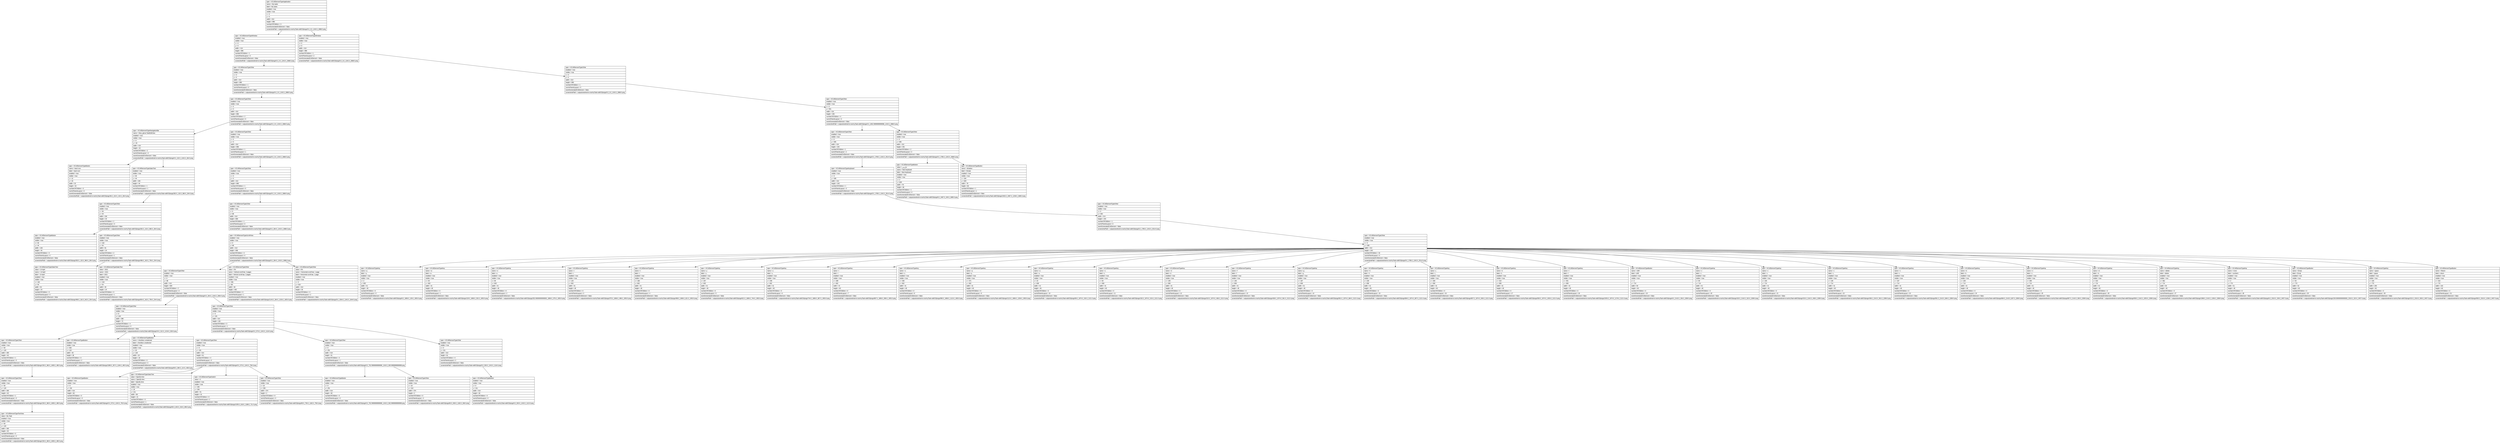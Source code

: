 digraph Layout {

	node [shape=record fontname=Arial];

	0	[label="{type = XCUIElementTypeApplication\l|name = My tasks\l|label = My tasks\l|enabled = true\l|visible = true\l|x = 0\l|y = 0\l|width = 414\l|height = 896\l|numberOfChildren = 3\l|eventGeneratedOnElement = false \l|screenshotPath = outputs/android-to-ios/myTask-edit/S3/pngs/0.0_0.0_1242.0_2688.0.png\l}"]
	1	[label="{type = XCUIElementTypeWindow\l|enabled = true\l|visible = true\l|x = 0\l|y = 0\l|width = 414\l|height = 896\l|numberOfChildren = 1\l|numInParentLayout = 0\l|eventGeneratedOnElement = false \l|screenshotPath = outputs/android-to-ios/myTask-edit/S3/pngs/0.0_0.0_1242.0_2688.0.png\l}"]
	2	[label="{type = XCUIElementTypeWindow\l|enabled = true\l|visible = true\l|x = 0\l|y = 0\l|width = 414\l|height = 896\l|numberOfChildren = 1\l|numInParentLayout = 2\l|eventGeneratedOnElement = false \l|screenshotPath = outputs/android-to-ios/myTask-edit/S3/pngs/0.0_0.0_1242.0_2688.0.png\l}"]
	3	[label="{type = XCUIElementTypeOther\l|enabled = true\l|visible = true\l|x = 0\l|y = 0\l|width = 414\l|height = 896\l|numberOfChildren = 1\l|numInParentLayout = 0\l|eventGeneratedOnElement = false \l|screenshotPath = outputs/android-to-ios/myTask-edit/S3/pngs/0.0_0.0_1242.0_2688.0.png\l}"]
	4	[label="{type = XCUIElementTypeOther\l|enabled = true\l|visible = true\l|x = 0\l|y = 0\l|width = 414\l|height = 896\l|numberOfChildren = 1\l|numInParentLayout = 0\l|eventGeneratedOnElement = false \l|screenshotPath = outputs/android-to-ios/myTask-edit/S3/pngs/0.0_0.0_1242.0_2688.0.png\l}"]
	5	[label="{type = XCUIElementTypeOther\l|enabled = true\l|visible = true\l|x = 0\l|y = 0\l|width = 414\l|height = 896\l|numberOfChildren = 2\l|numInParentLayout = 0\l|eventGeneratedOnElement = false \l|screenshotPath = outputs/android-to-ios/myTask-edit/S3/pngs/0.0_0.0_1242.0_2688.0.png\l}"]
	6	[label="{type = XCUIElementTypeOther\l|enabled = true\l|visible = true\l|x = 0\l|y = 551\l|width = 414\l|height = 345\l|numberOfChildren = 4\l|numInParentLayout = 0\l|eventGeneratedOnElement = false \l|screenshotPath = outputs/android-to-ios/myTask-edit/S3/pngs/0.0_1652.9999999999998_1242.0_2688.0.png\l}"]
	7	[label="{type = XCUIElementTypeNavigationBar\l|name = Мои_Дела.TaskEditView\l|enabled = true\l|visible = true\l|x = 0\l|y = 44\l|width = 414\l|height = 44\l|numberOfChildren = 2\l|numInParentLayout = 0\l|eventGeneratedOnElement = false \l|screenshotPath = outputs/android-to-ios/myTask-edit/S3/pngs/0.0_132.0_1242.0_264.0.png\l}"]
	8	[label="{type = XCUIElementTypeOther\l|enabled = true\l|visible = true\l|x = 0\l|y = 0\l|width = 414\l|height = 896\l|numberOfChildren = 1\l|numInParentLayout = 1\l|eventGeneratedOnElement = false \l|screenshotPath = outputs/android-to-ios/myTask-edit/S3/pngs/0.0_0.0_1242.0_2688.0.png\l}"]
	9	[label="{type = XCUIElementTypeOther\l|enabled = true\l|visible = true\l|x = 0\l|y = 595\l|width = 414\l|height = 243\l|numberOfChildren = 1\l|numInParentLayout = 2\l|eventGeneratedOnElement = false \l|screenshotPath = outputs/android-to-ios/myTask-edit/S3/pngs/0.0_1785.0_1242.0_2514.0.png\l}"]
	10	[label="{type = XCUIElementTypeOther\l|enabled = true\l|visible = true\l|x = 0\l|y = 595\l|width = 414\l|height = 301\l|numberOfChildren = 2\l|numInParentLayout = 3\l|eventGeneratedOnElement = false \l|screenshotPath = outputs/android-to-ios/myTask-edit/S3/pngs/0.0_1785.0_1242.0_2688.0.png\l}"]
	11	[label="{type = XCUIElementTypeButton\l|name = back icon\l|label = back icon\l|enabled = true\l|visible = true\l|x = 12\l|y = 44\l|width = 32\l|height = 44\l|numberOfChildren = 0\l|numInParentLayout = 0\l|eventGeneratedOnElement = false \l|screenshotPath = outputs/android-to-ios/myTask-edit/S3/pngs/36.0_132.0_132.0_264.0.png\l}"]
	12	[label="{type = XCUIElementTypeStaticText\l|enabled = true\l|visible = true\l|x = 94\l|y = 44\l|width = 226\l|height = 44\l|numberOfChildren = 1\l|numInParentLayout = 1\l|eventGeneratedOnElement = false \l|screenshotPath = outputs/android-to-ios/myTask-edit/S3/pngs/282.0_132.0_960.0_264.0.png\l}"]
	13	[label="{type = XCUIElementTypeOther\l|enabled = true\l|visible = true\l|x = 0\l|y = 0\l|width = 414\l|height = 896\l|numberOfChildren = 1\l|numInParentLayout = 0\l|eventGeneratedOnElement = false \l|screenshotPath = outputs/android-to-ios/myTask-edit/S3/pngs/0.0_0.0_1242.0_2688.0.png\l}"]
	14	[label="{type = XCUIElementTypeKeyboard\l|enabled = true\l|visible = true\l|x = 0\l|y = 595\l|width = 414\l|height = 243\l|numberOfChildren = 1\l|numInParentLayout = 0\l|eventGeneratedOnElement = false \l|screenshotPath = outputs/android-to-ios/myTask-edit/S3/pngs/0.0_1785.0_1242.0_2514.0.png\l}"]
	15	[label="{type = XCUIElementTypeButton\l|value = فارسی\l|name = Next keyboard\l|label = Next keyboard\l|enabled = true\l|visible = true\l|x = 2\l|y = 829\l|width = 78\l|height = 66\l|numberOfChildren = 1\l|numInParentLayout = 0\l|eventGeneratedOnElement = false \l|screenshotPath = outputs/android-to-ios/myTask-edit/S3/pngs/6.0_2487.0_240.0_2685.0.png\l}"]
	16	[label="{type = XCUIElementTypeButton\l|name = dictation\l|label = Dictate\l|enabled = true\l|visible = true\l|x = 334\l|y = 829\l|width = 78\l|height = 66\l|numberOfChildren = 1\l|numInParentLayout = 1\l|eventGeneratedOnElement = false \l|screenshotPath = outputs/android-to-ios/myTask-edit/S3/pngs/1002.0_2487.0_1236.0_2685.0.png\l}"]
	17	[label="{type = XCUIElementTypeOther\l|enabled = true\l|visible = true\l|x = 94\l|y = 44\l|width = 226\l|height = 44\l|numberOfChildren = 2\l|numInParentLayout = 0\l|eventGeneratedOnElement = false \l|screenshotPath = outputs/android-to-ios/myTask-edit/S3/pngs/282.0_132.0_960.0_264.0.png\l}"]
	18	[label="{type = XCUIElementTypeOther\l|enabled = true\l|visible = true\l|x = 0\l|y = 88\l|width = 414\l|height = 808\l|numberOfChildren = 1\l|numInParentLayout = 0\l|eventGeneratedOnElement = false \l|screenshotPath = outputs/android-to-ios/myTask-edit/S3/pngs/0.0_264.0_1242.0_2688.0.png\l}"]
	19	[label="{type = XCUIElementTypeOther\l|enabled = true\l|visible = true\l|x = 0\l|y = 595\l|width = 414\l|height = 243\l|numberOfChildren = 1\l|numInParentLayout = 0\l|eventGeneratedOnElement = false \l|screenshotPath = outputs/android-to-ios/myTask-edit/S3/pngs/0.0_1785.0_1242.0_2514.0.png\l}"]
	20	[label="{type = XCUIElementTypeButton\l|enabled = true\l|visible = true\l|x = 94\l|y = 44\l|width = 226\l|height = 44\l|numberOfChildren = 0\l|numInParentLayout = 0\l|eventGeneratedOnElement = false \l|screenshotPath = outputs/android-to-ios/myTask-edit/S3/pngs/282.0_132.0_960.0_264.0.png\l}"]
	21	[label="{type = XCUIElementTypeOther\l|enabled = true\l|visible = true\l|x = 162\l|y = 54\l|width = 91\l|height = 24\l|numberOfChildren = 2\l|numInParentLayout = 1\l|eventGeneratedOnElement = false \l|screenshotPath = outputs/android-to-ios/myTask-edit/S3/pngs/486.0_162.0_759.0_234.0.png\l}"]
	22	[label="{type = XCUIElementTypeScrollView\l|enabled = true\l|visible = true\l|x = 0\l|y = 88\l|width = 414\l|height = 808\l|numberOfChildren = 3\l|numInParentLayout = 0\l|eventGeneratedOnElement = false \l|screenshotPath = outputs/android-to-ios/myTask-edit/S3/pngs/0.0_264.0_1242.0_2688.0.png\l}"]
	23	[label="{type = XCUIElementTypeOther\l|enabled = true\l|visible = true\l|x = 0\l|y = 595\l|width = 414\l|height = 243\l|numberOfChildren = 32\l|numInParentLayout = 0\l|eventGeneratedOnElement = false \l|screenshotPath = outputs/android-to-ios/myTask-edit/S3/pngs/0.0_1785.0_1242.0_2514.0.png\l}"]
	24	[label="{type = XCUIElementTypeStaticText\l|value = 14 April\l|name = 14 April\l|label = 14 April\l|enabled = true\l|visible = true\l|x = 162\l|y = 54\l|width = 52\l|height = 24\l|numberOfChildren = 0\l|numInParentLayout = 0\l|eventGeneratedOnElement = false \l|screenshotPath = outputs/android-to-ios/myTask-edit/S3/pngs/486.0_162.0_642.0_234.0.png\l}"]
	25	[label="{type = XCUIElementTypeStaticText\l|value = 2021\l|name = 2021\l|label = 2021\l|enabled = true\l|visible = true\l|x = 218\l|y = 54\l|width = 35\l|height = 24\l|numberOfChildren = 0\l|numInParentLayout = 1\l|eventGeneratedOnElement = false \l|screenshotPath = outputs/android-to-ios/myTask-edit/S3/pngs/654.0_162.0_759.0_234.0.png\l}"]
	26	[label="{type = XCUIElementTypeOther\l|enabled = true\l|visible = true\l|x = 0\l|y = 88\l|width = 414\l|height = 600\l|numberOfChildren = 2\l|numInParentLayout = 0\l|eventGeneratedOnElement = false \l|screenshotPath = outputs/android-to-ios/myTask-edit/S3/pngs/0.0_264.0_1242.0_2064.0.png\l}"]
	27	[label="{type = XCUIElementTypeOther\l|value = 0%\l|name = Vertical scroll bar, 2 pages\l|label = Vertical scroll bar, 2 pages\l|enabled = true\l|visible = true\l|x = 381\l|y = 88\l|width = 30\l|height = 463\l|numberOfChildren = 0\l|numInParentLayout = 1\l|eventGeneratedOnElement = false \l|screenshotPath = outputs/android-to-ios/myTask-edit/S3/pngs/1143.0_264.0_1233.0_1653.0.png\l}"]
	28	[label="{type = XCUIElementTypeOther\l|value = 0%\l|name = Horizontal scroll bar, 1 page\l|label = Horizontal scroll bar, 1 page\l|enabled = true\l|visible = true\l|x = 0\l|y = 518\l|width = 414\l|height = 30\l|numberOfChildren = 0\l|numInParentLayout = 2\l|eventGeneratedOnElement = false \l|screenshotPath = outputs/android-to-ios/myTask-edit/S3/pngs/0.0_1554.0_1242.0_1644.0.png\l}"]
	29	[label="{type = XCUIElementTypeKey\l|name = q\l|label = q\l|enabled = true\l|visible = true\l|x = 2\l|y = 602\l|width = 41\l|height = 49\l|numberOfChildren = 0\l|numInParentLayout = 0\l|eventGeneratedOnElement = false \l|screenshotPath = outputs/android-to-ios/myTask-edit/S3/pngs/6.0_1806.0_129.0_1953.0.png\l}"]
	30	[label="{type = XCUIElementTypeKey\l|name = w\l|label = w\l|enabled = true\l|visible = true\l|x = 43\l|y = 602\l|width = 41\l|height = 49\l|numberOfChildren = 0\l|numInParentLayout = 1\l|eventGeneratedOnElement = false \l|screenshotPath = outputs/android-to-ios/myTask-edit/S3/pngs/129.0_1806.0_252.0_1953.0.png\l}"]
	31	[label="{type = XCUIElementTypeKey\l|name = e\l|label = e\l|enabled = true\l|visible = true\l|x = 84\l|y = 602\l|width = 41\l|height = 49\l|numberOfChildren = 0\l|numInParentLayout = 2\l|eventGeneratedOnElement = false \l|screenshotPath = outputs/android-to-ios/myTask-edit/S3/pngs/252.00000000000003_1806.0_375.0_1953.0.png\l}"]
	32	[label="{type = XCUIElementTypeKey\l|name = r\l|label = r\l|enabled = true\l|visible = true\l|x = 125\l|y = 602\l|width = 41\l|height = 49\l|numberOfChildren = 0\l|numInParentLayout = 3\l|eventGeneratedOnElement = false \l|screenshotPath = outputs/android-to-ios/myTask-edit/S3/pngs/375.0_1806.0_498.0_1953.0.png\l}"]
	33	[label="{type = XCUIElementTypeKey\l|name = t\l|label = t\l|enabled = true\l|visible = true\l|x = 166\l|y = 602\l|width = 41\l|height = 49\l|numberOfChildren = 0\l|numInParentLayout = 4\l|eventGeneratedOnElement = false \l|screenshotPath = outputs/android-to-ios/myTask-edit/S3/pngs/498.0_1806.0_621.0_1953.0.png\l}"]
	34	[label="{type = XCUIElementTypeKey\l|name = y\l|label = y\l|enabled = true\l|visible = true\l|x = 207\l|y = 602\l|width = 41\l|height = 49\l|numberOfChildren = 0\l|numInParentLayout = 5\l|eventGeneratedOnElement = false \l|screenshotPath = outputs/android-to-ios/myTask-edit/S3/pngs/621.0_1806.0_744.0_1953.0.png\l}"]
	35	[label="{type = XCUIElementTypeKey\l|name = u\l|label = u\l|enabled = true\l|visible = true\l|x = 248\l|y = 602\l|width = 41\l|height = 49\l|numberOfChildren = 0\l|numInParentLayout = 6\l|eventGeneratedOnElement = false \l|screenshotPath = outputs/android-to-ios/myTask-edit/S3/pngs/744.0_1806.0_867.0_1953.0.png\l}"]
	36	[label="{type = XCUIElementTypeKey\l|name = i\l|label = i\l|enabled = true\l|visible = true\l|x = 289\l|y = 602\l|width = 41\l|height = 49\l|numberOfChildren = 0\l|numInParentLayout = 7\l|eventGeneratedOnElement = false \l|screenshotPath = outputs/android-to-ios/myTask-edit/S3/pngs/867.0_1806.0_990.0_1953.0.png\l}"]
	37	[label="{type = XCUIElementTypeKey\l|name = o\l|label = o\l|enabled = true\l|visible = true\l|x = 330\l|y = 602\l|width = 41\l|height = 49\l|numberOfChildren = 0\l|numInParentLayout = 8\l|eventGeneratedOnElement = false \l|screenshotPath = outputs/android-to-ios/myTask-edit/S3/pngs/990.0_1806.0_1113.0_1953.0.png\l}"]
	38	[label="{type = XCUIElementTypeKey\l|name = p\l|label = p\l|enabled = true\l|visible = true\l|x = 371\l|y = 602\l|width = 41\l|height = 49\l|numberOfChildren = 0\l|numInParentLayout = 9\l|eventGeneratedOnElement = false \l|screenshotPath = outputs/android-to-ios/myTask-edit/S3/pngs/1113.0_1806.0_1236.0_1953.0.png\l}"]
	39	[label="{type = XCUIElementTypeKey\l|name = a\l|label = a\l|enabled = true\l|visible = true\l|x = 23\l|y = 658\l|width = 41\l|height = 49\l|numberOfChildren = 0\l|numInParentLayout = 10\l|eventGeneratedOnElement = false \l|screenshotPath = outputs/android-to-ios/myTask-edit/S3/pngs/69.0_1974.0_192.0_2121.0.png\l}"]
	40	[label="{type = XCUIElementTypeKey\l|name = s\l|label = s\l|enabled = true\l|visible = true\l|x = 64\l|y = 658\l|width = 41\l|height = 49\l|numberOfChildren = 0\l|numInParentLayout = 11\l|eventGeneratedOnElement = false \l|screenshotPath = outputs/android-to-ios/myTask-edit/S3/pngs/192.0_1974.0_315.0_2121.0.png\l}"]
	41	[label="{type = XCUIElementTypeKey\l|name = d\l|label = d\l|enabled = true\l|visible = true\l|x = 105\l|y = 658\l|width = 41\l|height = 49\l|numberOfChildren = 0\l|numInParentLayout = 12\l|eventGeneratedOnElement = false \l|screenshotPath = outputs/android-to-ios/myTask-edit/S3/pngs/315.0_1974.0_438.0_2121.0.png\l}"]
	42	[label="{type = XCUIElementTypeKey\l|name = f\l|label = f\l|enabled = true\l|visible = true\l|x = 146\l|y = 658\l|width = 41\l|height = 49\l|numberOfChildren = 0\l|numInParentLayout = 13\l|eventGeneratedOnElement = false \l|screenshotPath = outputs/android-to-ios/myTask-edit/S3/pngs/438.0_1974.0_561.0_2121.0.png\l}"]
	43	[label="{type = XCUIElementTypeKey\l|name = g\l|label = g\l|enabled = true\l|visible = true\l|x = 187\l|y = 658\l|width = 41\l|height = 49\l|numberOfChildren = 0\l|numInParentLayout = 14\l|eventGeneratedOnElement = false \l|screenshotPath = outputs/android-to-ios/myTask-edit/S3/pngs/561.0_1974.0_684.0_2121.0.png\l}"]
	44	[label="{type = XCUIElementTypeKey\l|name = h\l|label = h\l|enabled = true\l|visible = true\l|x = 228\l|y = 658\l|width = 41\l|height = 49\l|numberOfChildren = 0\l|numInParentLayout = 15\l|eventGeneratedOnElement = false \l|screenshotPath = outputs/android-to-ios/myTask-edit/S3/pngs/684.0_1974.0_807.0_2121.0.png\l}"]
	45	[label="{type = XCUIElementTypeKey\l|name = j\l|label = j\l|enabled = true\l|visible = true\l|x = 269\l|y = 658\l|width = 41\l|height = 49\l|numberOfChildren = 0\l|numInParentLayout = 16\l|eventGeneratedOnElement = false \l|screenshotPath = outputs/android-to-ios/myTask-edit/S3/pngs/807.0_1974.0_930.0_2121.0.png\l}"]
	46	[label="{type = XCUIElementTypeKey\l|name = k\l|label = k\l|enabled = true\l|visible = true\l|x = 310\l|y = 658\l|width = 41\l|height = 49\l|numberOfChildren = 0\l|numInParentLayout = 17\l|eventGeneratedOnElement = false \l|screenshotPath = outputs/android-to-ios/myTask-edit/S3/pngs/930.0_1974.0_1053.0_2121.0.png\l}"]
	47	[label="{type = XCUIElementTypeKey\l|name = l\l|label = l\l|enabled = true\l|visible = true\l|x = 351\l|y = 658\l|width = 41\l|height = 49\l|numberOfChildren = 0\l|numInParentLayout = 18\l|eventGeneratedOnElement = false \l|screenshotPath = outputs/android-to-ios/myTask-edit/S3/pngs/1053.0_1974.0_1176.0_2121.0.png\l}"]
	48	[label="{type = XCUIElementTypeButton\l|name = shift\l|label = shift\l|enabled = true\l|visible = true\l|x = 2\l|y = 714\l|width = 50\l|height = 49\l|numberOfChildren = 0\l|numInParentLayout = 19\l|eventGeneratedOnElement = false \l|screenshotPath = outputs/android-to-ios/myTask-edit/S3/pngs/6.0_2142.0_156.0_2289.0.png\l}"]
	49	[label="{type = XCUIElementTypeKey\l|name = z\l|label = z\l|enabled = true\l|visible = true\l|x = 64\l|y = 714\l|width = 41\l|height = 49\l|numberOfChildren = 0\l|numInParentLayout = 20\l|eventGeneratedOnElement = false \l|screenshotPath = outputs/android-to-ios/myTask-edit/S3/pngs/192.0_2142.0_315.0_2289.0.png\l}"]
	50	[label="{type = XCUIElementTypeKey\l|name = x\l|label = x\l|enabled = true\l|visible = true\l|x = 105\l|y = 714\l|width = 41\l|height = 49\l|numberOfChildren = 0\l|numInParentLayout = 21\l|eventGeneratedOnElement = false \l|screenshotPath = outputs/android-to-ios/myTask-edit/S3/pngs/315.0_2142.0_438.0_2289.0.png\l}"]
	51	[label="{type = XCUIElementTypeKey\l|name = c\l|label = c\l|enabled = true\l|visible = true\l|x = 146\l|y = 714\l|width = 41\l|height = 49\l|numberOfChildren = 0\l|numInParentLayout = 22\l|eventGeneratedOnElement = false \l|screenshotPath = outputs/android-to-ios/myTask-edit/S3/pngs/438.0_2142.0_561.0_2289.0.png\l}"]
	52	[label="{type = XCUIElementTypeKey\l|name = v\l|label = v\l|enabled = true\l|visible = true\l|x = 187\l|y = 714\l|width = 41\l|height = 49\l|numberOfChildren = 0\l|numInParentLayout = 23\l|eventGeneratedOnElement = false \l|screenshotPath = outputs/android-to-ios/myTask-edit/S3/pngs/561.0_2142.0_684.0_2289.0.png\l}"]
	53	[label="{type = XCUIElementTypeKey\l|name = b\l|label = b\l|enabled = true\l|visible = true\l|x = 228\l|y = 714\l|width = 41\l|height = 49\l|numberOfChildren = 0\l|numInParentLayout = 24\l|eventGeneratedOnElement = false \l|screenshotPath = outputs/android-to-ios/myTask-edit/S3/pngs/684.0_2142.0_807.0_2289.0.png\l}"]
	54	[label="{type = XCUIElementTypeKey\l|name = n\l|label = n\l|enabled = true\l|visible = true\l|x = 269\l|y = 714\l|width = 41\l|height = 49\l|numberOfChildren = 0\l|numInParentLayout = 25\l|eventGeneratedOnElement = false \l|screenshotPath = outputs/android-to-ios/myTask-edit/S3/pngs/807.0_2142.0_930.0_2289.0.png\l}"]
	55	[label="{type = XCUIElementTypeKey\l|name = m\l|label = m\l|enabled = true\l|visible = true\l|x = 310\l|y = 714\l|width = 41\l|height = 49\l|numberOfChildren = 0\l|numInParentLayout = 26\l|eventGeneratedOnElement = false \l|screenshotPath = outputs/android-to-ios/myTask-edit/S3/pngs/930.0_2142.0_1053.0_2289.0.png\l}"]
	56	[label="{type = XCUIElementTypeKey\l|name = delete\l|label = delete\l|enabled = true\l|visible = true\l|x = 362\l|y = 714\l|width = 50\l|height = 49\l|numberOfChildren = 0\l|numInParentLayout = 27\l|eventGeneratedOnElement = false \l|screenshotPath = outputs/android-to-ios/myTask-edit/S3/pngs/1086.0_2142.0_1236.0_2289.0.png\l}"]
	57	[label="{type = XCUIElementTypeKey\l|name = more\l|label = numbers\l|enabled = true\l|visible = true\l|x = 2\l|y = 770\l|width = 51\l|height = 49\l|numberOfChildren = 0\l|numInParentLayout = 28\l|eventGeneratedOnElement = false \l|screenshotPath = outputs/android-to-ios/myTask-edit/S3/pngs/6.0_2310.0_159.0_2457.0.png\l}"]
	58	[label="{type = XCUIElementTypeButton\l|name = Emoji\l|label = Emoji\l|enabled = true\l|visible = true\l|x = 53\l|y = 770\l|width = 52\l|height = 49\l|numberOfChildren = 0\l|numInParentLayout = 29\l|eventGeneratedOnElement = false \l|screenshotPath = outputs/android-to-ios/myTask-edit/S3/pngs/159.00000000000003_2310.0_315.0_2457.0.png\l}"]
	59	[label="{type = XCUIElementTypeKey\l|name = space\l|label = space\l|enabled = true\l|visible = true\l|x = 105\l|y = 770\l|width = 205\l|height = 49\l|numberOfChildren = 0\l|numInParentLayout = 30\l|eventGeneratedOnElement = false \l|screenshotPath = outputs/android-to-ios/myTask-edit/S3/pngs/315.0_2310.0_930.0_2457.0.png\l}"]
	60	[label="{type = XCUIElementTypeButton\l|name = Return\l|label = return\l|enabled = true\l|visible = true\l|x = 310\l|y = 770\l|width = 102\l|height = 49\l|numberOfChildren = 0\l|numInParentLayout = 31\l|eventGeneratedOnElement = false \l|screenshotPath = outputs/android-to-ios/myTask-edit/S3/pngs/930.0_2310.0_1236.0_2457.0.png\l}"]
	61	[label="{type = XCUIElementTypeOther\l|enabled = true\l|visible = true\l|x = 8\l|y = 104\l|width = 398\l|height = 72\l|numberOfChildren = 4\l|numInParentLayout = 0\l|eventGeneratedOnElement = false \l|screenshotPath = outputs/android-to-ios/myTask-edit/S3/pngs/24.0_312.0_1218.0_528.0.png\l}"]
	62	[label="{type = XCUIElementTypeOther\l|enabled = true\l|visible = true\l|x = 0\l|y = 191\l|width = 414\l|height = 181\l|numberOfChildren = 3\l|numInParentLayout = 1\l|eventGeneratedOnElement = false \l|screenshotPath = outputs/android-to-ios/myTask-edit/S3/pngs/0.0_573.0_1242.0_1116.0.png\l}"]
	63	[label="{type = XCUIElementTypeOther\l|enabled = true\l|visible = true\l|x = 50\l|y = 120\l|width = 305\l|height = 40\l|numberOfChildren = 1\l|numInParentLayout = 0\l|eventGeneratedOnElement = false \l|screenshotPath = outputs/android-to-ios/myTask-edit/S3/pngs/150.0_360.0_1065.0_480.0.png\l}"]
	64	[label="{type = XCUIElementTypeButton\l|enabled = true\l|visible = true\l|x = 363\l|y = 119\l|width = 35\l|height = 36\l|numberOfChildren = 0\l|numInParentLayout = 2\l|eventGeneratedOnElement = false \l|screenshotPath = outputs/android-to-ios/myTask-edit/S3/pngs/1089.0_357.0_1194.0_465.0.png\l}"]
	65	[label="{type = XCUIElementTypeButton\l|name = checkbox unselected\l|label = checkbox unselected\l|enabled = true\l|visible = true\l|x = 20\l|y = 128\l|width = 18\l|height = 18\l|numberOfChildren = 0\l|numInParentLayout = 3\l|eventGeneratedOnElement = false \l|screenshotPath = outputs/android-to-ios/myTask-edit/S3/pngs/60.0_384.0_114.0_438.0.png\l}"]
	66	[label="{type = XCUIElementTypeOther\l|enabled = true\l|visible = true\l|x = 0\l|y = 191\l|width = 414\l|height = 61\l|numberOfChildren = 4\l|numInParentLayout = 0\l|eventGeneratedOnElement = false \l|screenshotPath = outputs/android-to-ios/myTask-edit/S3/pngs/0.0_573.0_1242.0_756.0.png\l}"]
	67	[label="{type = XCUIElementTypeOther\l|enabled = true\l|visible = true\l|x = 0\l|y = 251\l|width = 414\l|height = 61\l|numberOfChildren = 4\l|numInParentLayout = 1\l|eventGeneratedOnElement = false \l|screenshotPath = outputs/android-to-ios/myTask-edit/S3/pngs/0.0_752.9999999999999_1242.0_935.9999999999999.png\l}"]
	68	[label="{type = XCUIElementTypeOther\l|enabled = true\l|visible = true\l|x = 0\l|y = 311\l|width = 414\l|height = 61\l|numberOfChildren = 4\l|numInParentLayout = 2\l|eventGeneratedOnElement = false \l|screenshotPath = outputs/android-to-ios/myTask-edit/S3/pngs/0.0_933.0_1242.0_1116.0.png\l}"]
	69	[label="{type = XCUIElementTypeOther\l|enabled = true\l|visible = true\l|x = 50\l|y = 120\l|width = 305\l|height = 40\l|numberOfChildren = 1\l|numInParentLayout = 0\l|eventGeneratedOnElement = false \l|screenshotPath = outputs/android-to-ios/myTask-edit/S3/pngs/150.0_360.0_1065.0_480.0.png\l}"]
	70	[label="{type = XCUIElementTypeButton\l|enabled = true\l|visible = true\l|x = 0\l|y = 191\l|width = 414\l|height = 60\l|numberOfChildren = 0\l|numInParentLayout = 0\l|eventGeneratedOnElement = false \l|screenshotPath = outputs/android-to-ios/myTask-edit/S3/pngs/0.0_573.0_1242.0_753.0.png\l}"]
	71	[label="{type = XCUIElementTypeStaticText\l|value = Specify time\l|name = Specify time\l|label = Specify time\l|enabled = true\l|visible = true\l|x = 20\l|y = 211\l|width = 86\l|height = 21\l|numberOfChildren = 0\l|numInParentLayout = 1\l|eventGeneratedOnElement = false \l|screenshotPath = outputs/android-to-ios/myTask-edit/S3/pngs/60.0_633.0_318.0_696.0.png\l}"]
	72	[label="{type = XCUIElementTypeSwitch\l|value = 0\l|enabled = true\l|visible = true\l|x = 345\l|y = 206\l|width = 51\l|height = 31\l|numberOfChildren = 0\l|numInParentLayout = 2\l|eventGeneratedOnElement = false \l|screenshotPath = outputs/android-to-ios/myTask-edit/S3/pngs/1035.0_618.0_1188.0_711.0.png\l}"]
	73	[label="{type = XCUIElementTypeOther\l|enabled = true\l|visible = true\l|x = 20\l|y = 250\l|width = 374\l|height = 2\l|numberOfChildren = 0\l|numInParentLayout = 3\l|eventGeneratedOnElement = false \l|screenshotPath = outputs/android-to-ios/myTask-edit/S3/pngs/60.0_750.0_1182.0_756.0.png\l}"]
	74	[label="{type = XCUIElementTypeButton\l|enabled = true\l|visible = true\l|x = 0\l|y = 251\l|width = 414\l|height = 60\l|numberOfChildren = 0\l|numInParentLayout = 0\l|eventGeneratedOnElement = false \l|screenshotPath = outputs/android-to-ios/myTask-edit/S3/pngs/0.0_752.9999999999999_1242.0_932.9999999999999.png\l}"]
	75	[label="{type = XCUIElementTypeOther\l|enabled = true\l|visible = true\l|x = 20\l|y = 310\l|width = 374\l|height = 2\l|numberOfChildren = 0\l|numInParentLayout = 3\l|eventGeneratedOnElement = false \l|screenshotPath = outputs/android-to-ios/myTask-edit/S3/pngs/60.0_930.0_1182.0_936.0.png\l}"]
	76	[label="{type = XCUIElementTypeButton\l|enabled = true\l|visible = true\l|x = 0\l|y = 311\l|width = 414\l|height = 60\l|numberOfChildren = 0\l|numInParentLayout = 0\l|eventGeneratedOnElement = false \l|screenshotPath = outputs/android-to-ios/myTask-edit/S3/pngs/0.0_933.0_1242.0_1113.0.png\l}"]
	77	[label="{type = XCUIElementTypeTextView\l|value = My Task\l|enabled = true\l|visible = true\l|x = 50\l|y = 120\l|width = 305\l|height = 40\l|numberOfChildren = 0\l|numInParentLayout = 0\l|eventGeneratedOnElement = false \l|screenshotPath = outputs/android-to-ios/myTask-edit/S3/pngs/150.0_360.0_1065.0_480.0.png\l}"]


	0 -> 1
	0 -> 2
	1 -> 3
	2 -> 4
	3 -> 5
	4 -> 6
	5 -> 7
	5 -> 8
	6 -> 9
	6 -> 10
	7 -> 11
	7 -> 12
	8 -> 13
	9 -> 14
	10 -> 15
	10 -> 16
	12 -> 17
	13 -> 18
	14 -> 19
	17 -> 20
	17 -> 21
	18 -> 22
	19 -> 23
	21 -> 24
	21 -> 25
	22 -> 26
	22 -> 27
	22 -> 28
	23 -> 29
	23 -> 30
	23 -> 31
	23 -> 32
	23 -> 33
	23 -> 34
	23 -> 35
	23 -> 36
	23 -> 37
	23 -> 38
	23 -> 39
	23 -> 40
	23 -> 41
	23 -> 42
	23 -> 43
	23 -> 44
	23 -> 45
	23 -> 46
	23 -> 47
	23 -> 48
	23 -> 49
	23 -> 50
	23 -> 51
	23 -> 52
	23 -> 53
	23 -> 54
	23 -> 55
	23 -> 56
	23 -> 57
	23 -> 58
	23 -> 59
	23 -> 60
	26 -> 61
	26 -> 62
	61 -> 63
	61 -> 64
	61 -> 65
	62 -> 66
	62 -> 67
	62 -> 68
	63 -> 69
	66 -> 70
	66 -> 71
	66 -> 72
	66 -> 73
	67 -> 74
	67 -> 75
	68 -> 76
	69 -> 77


}